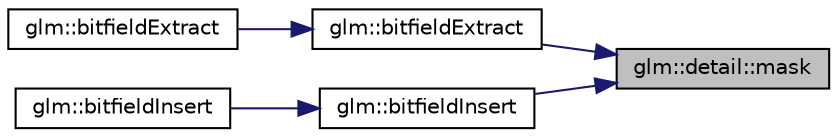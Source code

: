 digraph "glm::detail::mask"
{
 // LATEX_PDF_SIZE
  edge [fontname="Helvetica",fontsize="10",labelfontname="Helvetica",labelfontsize="10"];
  node [fontname="Helvetica",fontsize="10",shape=record];
  rankdir="RL";
  Node1 [label="glm::detail::mask",height=0.2,width=0.4,color="black", fillcolor="grey75", style="filled", fontcolor="black",tooltip=" "];
  Node1 -> Node2 [dir="back",color="midnightblue",fontsize="10",style="solid",fontname="Helvetica"];
  Node2 [label="glm::bitfieldExtract",height=0.2,width=0.4,color="black", fillcolor="white", style="filled",URL="$group__core__func__integer.html#gab84b88f3a8e367774e5dd1c618c353cf",tooltip=" "];
  Node2 -> Node3 [dir="back",color="midnightblue",fontsize="10",style="solid",fontname="Helvetica"];
  Node3 [label="glm::bitfieldExtract",height=0.2,width=0.4,color="black", fillcolor="white", style="filled",URL="$namespaceglm.html#ab781f965cc1130fc70a0a8aaf50e6813",tooltip=" "];
  Node1 -> Node4 [dir="back",color="midnightblue",fontsize="10",style="solid",fontname="Helvetica"];
  Node4 [label="glm::bitfieldInsert",height=0.2,width=0.4,color="black", fillcolor="white", style="filled",URL="$group__core__func__integer.html#ga5681dfac9239beb1b8bd995e3c6496d7",tooltip=" "];
  Node4 -> Node5 [dir="back",color="midnightblue",fontsize="10",style="solid",fontname="Helvetica"];
  Node5 [label="glm::bitfieldInsert",height=0.2,width=0.4,color="black", fillcolor="white", style="filled",URL="$namespaceglm.html#acec32bd3c6eb5719c5aea5b423085ae6",tooltip=" "];
}
